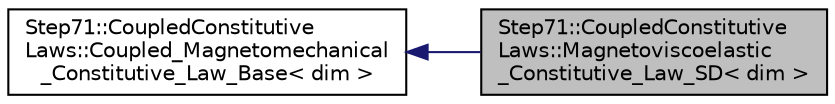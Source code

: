 digraph "Step71::CoupledConstitutiveLaws::Magnetoviscoelastic_Constitutive_Law_SD&lt; dim &gt;"
{
 // LATEX_PDF_SIZE
  edge [fontname="Helvetica",fontsize="10",labelfontname="Helvetica",labelfontsize="10"];
  node [fontname="Helvetica",fontsize="10",shape=record];
  rankdir="LR";
  Node1 [label="Step71::CoupledConstitutive\lLaws::Magnetoviscoelastic\l_Constitutive_Law_SD\< dim \>",height=0.2,width=0.4,color="black", fillcolor="grey75", style="filled", fontcolor="black",tooltip=" "];
  Node2 -> Node1 [dir="back",color="midnightblue",fontsize="10",style="solid",fontname="Helvetica"];
  Node2 [label="Step71::CoupledConstitutive\lLaws::Coupled_Magnetomechanical\l_Constitutive_Law_Base\< dim \>",height=0.2,width=0.4,color="black", fillcolor="white", style="filled",URL="$classStep71_1_1CoupledConstitutiveLaws_1_1Coupled__Magnetomechanical__Constitutive__Law__Base.html",tooltip=" "];
}
